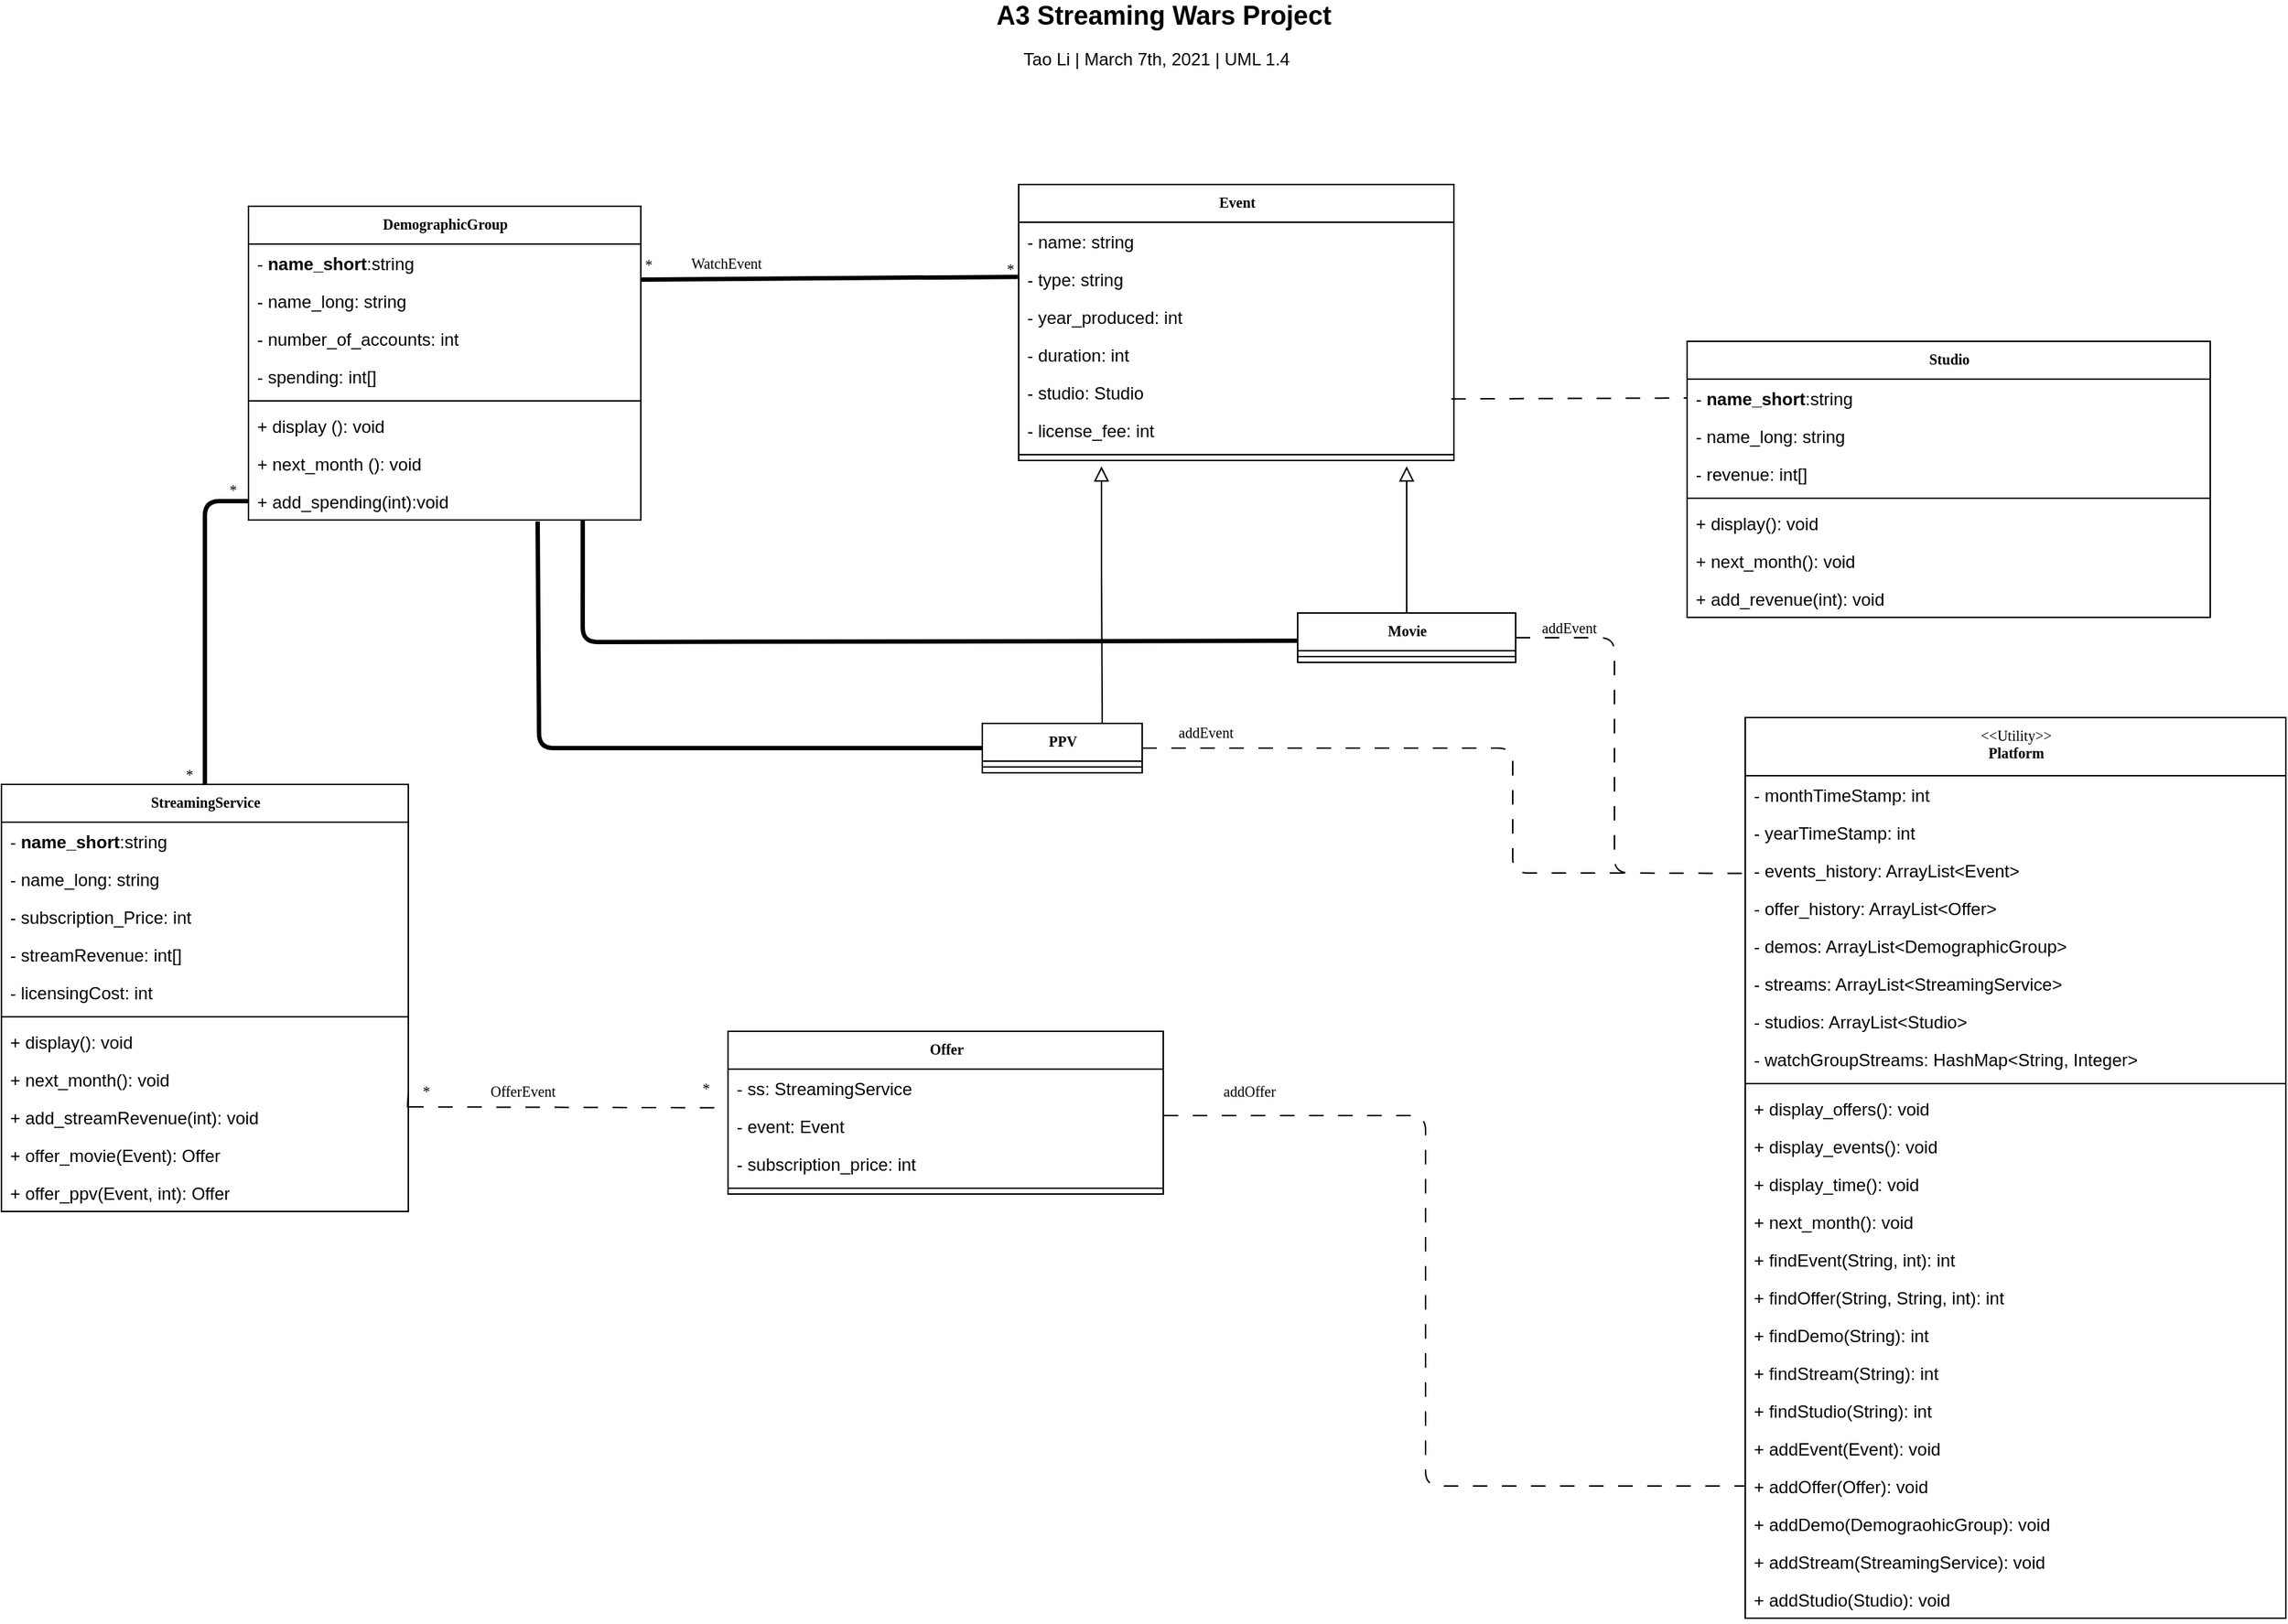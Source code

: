 <mxfile version="14.2.9" type="github">
  <diagram name="Page-1" id="c4acf3e9-155e-7222-9cf6-157b1a14988f">
    <mxGraphModel dx="2623" dy="1231" grid="1" gridSize="10" guides="1" tooltips="1" connect="1" arrows="1" fold="1" page="1" pageScale="1" pageWidth="1700" pageHeight="1200" background="#ffffff" math="0" shadow="0">
      <root>
        <mxCell id="0" />
        <mxCell id="1" parent="0" />
        <mxCell id="RB8M7852OnO0VKGK0Mt7-15" value="DemographicGroup" style="swimlane;fontStyle=1;align=center;verticalAlign=top;childLayout=stackLayout;horizontal=1;startSize=26;horizontalStack=0;resizeParent=1;resizeParentMax=0;resizeLast=0;collapsible=1;marginBottom=0;rounded=0;shadow=0;comic=0;strokeWidth=1;fillColor=none;fontFamily=Verdana;fontSize=10;html=1;" parent="1" vertex="1">
          <mxGeometry x="210" y="161" width="270" height="216" as="geometry" />
        </mxCell>
        <mxCell id="17acba5748e5396b-24" value="- &lt;b&gt;name_short&lt;/b&gt;:string" style="text;html=1;strokeColor=none;fillColor=none;align=left;verticalAlign=top;spacingLeft=4;spacingRight=4;whiteSpace=wrap;overflow=hidden;rotatable=0;points=[[0,0.5],[1,0.5]];portConstraint=eastwest;" parent="RB8M7852OnO0VKGK0Mt7-15" vertex="1">
          <mxGeometry y="26" width="270" height="26" as="geometry" />
        </mxCell>
        <mxCell id="17acba5748e5396b-21" value="- name_long: string" style="text;html=1;strokeColor=none;fillColor=none;align=left;verticalAlign=top;spacingLeft=4;spacingRight=4;whiteSpace=wrap;overflow=hidden;rotatable=0;points=[[0,0.5],[1,0.5]];portConstraint=eastwest;" parent="RB8M7852OnO0VKGK0Mt7-15" vertex="1">
          <mxGeometry y="52" width="270" height="26" as="geometry" />
        </mxCell>
        <mxCell id="RB8M7852OnO0VKGK0Mt7-4" value="- number_of_accounts: int&#xa;" style="text;strokeColor=none;fillColor=none;align=left;verticalAlign=top;spacingLeft=4;spacingRight=4;overflow=hidden;rotatable=0;points=[[0,0.5],[1,0.5]];portConstraint=eastwest;" parent="RB8M7852OnO0VKGK0Mt7-15" vertex="1">
          <mxGeometry y="78" width="270" height="26" as="geometry" />
        </mxCell>
        <mxCell id="-Z0dTK7DpaBygaaL2PsH-3" value="- spending: int[]" style="text;strokeColor=none;fillColor=none;align=left;verticalAlign=top;spacingLeft=4;spacingRight=4;overflow=hidden;rotatable=0;points=[[0,0.5],[1,0.5]];portConstraint=eastwest;" vertex="1" parent="RB8M7852OnO0VKGK0Mt7-15">
          <mxGeometry y="104" width="270" height="26" as="geometry" />
        </mxCell>
        <mxCell id="RB8M7852OnO0VKGK0Mt7-17" value="" style="line;strokeWidth=1;fillColor=none;align=left;verticalAlign=middle;spacingTop=-1;spacingLeft=3;spacingRight=3;rotatable=0;labelPosition=right;points=[];portConstraint=eastwest;" parent="RB8M7852OnO0VKGK0Mt7-15" vertex="1">
          <mxGeometry y="130" width="270" height="8" as="geometry" />
        </mxCell>
        <mxCell id="RB8M7852OnO0VKGK0Mt7-196" value="+ display (): void" style="text;strokeColor=none;fillColor=none;align=left;verticalAlign=top;spacingLeft=4;spacingRight=4;overflow=hidden;rotatable=0;points=[[0,0.5],[1,0.5]];portConstraint=eastwest;" parent="RB8M7852OnO0VKGK0Mt7-15" vertex="1">
          <mxGeometry y="138" width="270" height="26" as="geometry" />
        </mxCell>
        <mxCell id="RB8M7852OnO0VKGK0Mt7-197" value="+ next_month (): void" style="text;strokeColor=none;fillColor=none;align=left;verticalAlign=top;spacingLeft=4;spacingRight=4;overflow=hidden;rotatable=0;points=[[0,0.5],[1,0.5]];portConstraint=eastwest;" parent="RB8M7852OnO0VKGK0Mt7-15" vertex="1">
          <mxGeometry y="164" width="270" height="26" as="geometry" />
        </mxCell>
        <mxCell id="RB8M7852OnO0VKGK0Mt7-198" value="+ add_spending(int):void" style="text;strokeColor=none;fillColor=none;align=left;verticalAlign=top;spacingLeft=4;spacingRight=4;overflow=hidden;rotatable=0;points=[[0,0.5],[1,0.5]];portConstraint=eastwest;" parent="RB8M7852OnO0VKGK0Mt7-15" vertex="1">
          <mxGeometry y="190" width="270" height="26" as="geometry" />
        </mxCell>
        <mxCell id="RB8M7852OnO0VKGK0Mt7-36" value="Event" style="swimlane;fontStyle=1;align=center;verticalAlign=top;childLayout=stackLayout;horizontal=1;startSize=26;horizontalStack=0;resizeParent=1;resizeParentMax=0;resizeLast=0;collapsible=1;marginBottom=0;rounded=0;shadow=0;comic=0;strokeWidth=1;fillColor=none;fontFamily=Verdana;fontSize=10;html=1;" parent="1" vertex="1">
          <mxGeometry x="740" y="146" width="299.5" height="190" as="geometry" />
        </mxCell>
        <mxCell id="RB8M7852OnO0VKGK0Mt7-48" value="- name: string" style="text;strokeColor=none;fillColor=none;align=left;verticalAlign=top;spacingLeft=4;spacingRight=4;overflow=hidden;rotatable=0;points=[[0,0.5],[1,0.5]];portConstraint=eastwest;" parent="RB8M7852OnO0VKGK0Mt7-36" vertex="1">
          <mxGeometry y="26" width="299.5" height="26" as="geometry" />
        </mxCell>
        <mxCell id="-Z0dTK7DpaBygaaL2PsH-6" value="- type: string" style="text;strokeColor=none;fillColor=none;align=left;verticalAlign=top;spacingLeft=4;spacingRight=4;overflow=hidden;rotatable=0;points=[[0,0.5],[1,0.5]];portConstraint=eastwest;" vertex="1" parent="RB8M7852OnO0VKGK0Mt7-36">
          <mxGeometry y="52" width="299.5" height="26" as="geometry" />
        </mxCell>
        <mxCell id="-Z0dTK7DpaBygaaL2PsH-5" value="- year_produced: int" style="text;strokeColor=none;fillColor=none;align=left;verticalAlign=top;spacingLeft=4;spacingRight=4;overflow=hidden;rotatable=0;points=[[0,0.5],[1,0.5]];portConstraint=eastwest;" vertex="1" parent="RB8M7852OnO0VKGK0Mt7-36">
          <mxGeometry y="78" width="299.5" height="26" as="geometry" />
        </mxCell>
        <mxCell id="RB8M7852OnO0VKGK0Mt7-37" value="- duration: int" style="text;strokeColor=none;fillColor=none;align=left;verticalAlign=top;spacingLeft=4;spacingRight=4;overflow=hidden;rotatable=0;points=[[0,0.5],[1,0.5]];portConstraint=eastwest;" parent="RB8M7852OnO0VKGK0Mt7-36" vertex="1">
          <mxGeometry y="104" width="299.5" height="26" as="geometry" />
        </mxCell>
        <mxCell id="RB8M7852OnO0VKGK0Mt7-68" value="&lt;font face=&quot;Helvetica&quot;&gt;&lt;span style=&quot;font-size: 12px&quot;&gt;- studio: Studio&lt;/span&gt;&lt;/font&gt;" style="text;strokeColor=none;fillColor=none;align=left;verticalAlign=top;spacingLeft=4;spacingRight=4;overflow=hidden;rotatable=0;points=[[0,0.5],[1,0.5]];portConstraint=eastwest;rounded=0;shadow=0;comic=0;startSize=28;fontFamily=Verdana;fontSize=10;html=1;" parent="RB8M7852OnO0VKGK0Mt7-36" vertex="1">
          <mxGeometry y="130" width="299.5" height="26" as="geometry" />
        </mxCell>
        <mxCell id="RB8M7852OnO0VKGK0Mt7-108" value="- license_fee: int" style="text;strokeColor=none;fillColor=none;align=left;verticalAlign=top;spacingLeft=4;spacingRight=4;overflow=hidden;rotatable=0;points=[[0,0.5],[1,0.5]];portConstraint=eastwest;" parent="RB8M7852OnO0VKGK0Mt7-36" vertex="1">
          <mxGeometry y="156" width="299.5" height="26" as="geometry" />
        </mxCell>
        <mxCell id="RB8M7852OnO0VKGK0Mt7-38" value="" style="line;strokeWidth=1;fillColor=none;align=left;verticalAlign=middle;spacingTop=-1;spacingLeft=3;spacingRight=3;rotatable=0;labelPosition=right;points=[];portConstraint=eastwest;" parent="RB8M7852OnO0VKGK0Mt7-36" vertex="1">
          <mxGeometry y="182" width="299.5" height="8" as="geometry" />
        </mxCell>
        <mxCell id="RB8M7852OnO0VKGK0Mt7-44" value="PPV" style="swimlane;fontStyle=1;align=center;verticalAlign=top;childLayout=stackLayout;horizontal=1;startSize=26;horizontalStack=0;resizeParent=1;resizeParentMax=0;resizeLast=0;collapsible=1;marginBottom=0;rounded=0;shadow=0;comic=0;strokeWidth=1;fillColor=none;fontFamily=Verdana;fontSize=10;html=1;" parent="1" vertex="1">
          <mxGeometry x="715" y="517" width="110" height="34" as="geometry" />
        </mxCell>
        <mxCell id="RB8M7852OnO0VKGK0Mt7-46" value="" style="line;strokeWidth=1;fillColor=none;align=left;verticalAlign=middle;spacingTop=-1;spacingLeft=3;spacingRight=3;rotatable=0;labelPosition=right;points=[];portConstraint=eastwest;" parent="RB8M7852OnO0VKGK0Mt7-44" vertex="1">
          <mxGeometry y="26" width="110" height="8" as="geometry" />
        </mxCell>
        <mxCell id="RB8M7852OnO0VKGK0Mt7-62" value="&lt;span style=&quot;font-weight: normal&quot;&gt;&amp;lt;&amp;lt;Utility&amp;gt;&amp;gt;&lt;/span&gt;&lt;br&gt;Platform" style="swimlane;fontStyle=1;align=center;verticalAlign=top;childLayout=stackLayout;horizontal=1;startSize=40;horizontalStack=0;resizeParent=1;resizeParentMax=0;resizeLast=0;collapsible=1;marginBottom=0;rounded=0;shadow=0;comic=0;strokeWidth=1;fillColor=none;fontFamily=Verdana;fontSize=10;html=1;" parent="1" vertex="1">
          <mxGeometry x="1240" y="513" width="372" height="620" as="geometry" />
        </mxCell>
        <mxCell id="RB8M7852OnO0VKGK0Mt7-172" value="- monthTimeStamp: int" style="text;strokeColor=none;fillColor=none;align=left;verticalAlign=top;spacingLeft=4;spacingRight=4;overflow=hidden;rotatable=0;points=[[0,0.5],[1,0.5]];portConstraint=eastwest;rotation=0;" parent="RB8M7852OnO0VKGK0Mt7-62" vertex="1">
          <mxGeometry y="40" width="372" height="26" as="geometry" />
        </mxCell>
        <mxCell id="-Z0dTK7DpaBygaaL2PsH-9" value="- yearTimeStamp: int" style="text;strokeColor=none;fillColor=none;align=left;verticalAlign=top;spacingLeft=4;spacingRight=4;overflow=hidden;rotatable=0;points=[[0,0.5],[1,0.5]];portConstraint=eastwest;rotation=0;" vertex="1" parent="RB8M7852OnO0VKGK0Mt7-62">
          <mxGeometry y="66" width="372" height="26" as="geometry" />
        </mxCell>
        <mxCell id="RB8M7852OnO0VKGK0Mt7-65" value="- events_history: ArrayList&lt;Event&gt;" style="text;strokeColor=none;fillColor=none;align=left;verticalAlign=top;spacingLeft=4;spacingRight=4;overflow=hidden;rotatable=0;points=[[0,0.5],[1,0.5]];portConstraint=eastwest;" parent="RB8M7852OnO0VKGK0Mt7-62" vertex="1">
          <mxGeometry y="92" width="372" height="26" as="geometry" />
        </mxCell>
        <mxCell id="-Z0dTK7DpaBygaaL2PsH-10" value="- offer_history: ArrayList&lt;Offer&gt;" style="text;strokeColor=none;fillColor=none;align=left;verticalAlign=top;spacingLeft=4;spacingRight=4;overflow=hidden;rotatable=0;points=[[0,0.5],[1,0.5]];portConstraint=eastwest;rotation=0;" vertex="1" parent="RB8M7852OnO0VKGK0Mt7-62">
          <mxGeometry y="118" width="372" height="26" as="geometry" />
        </mxCell>
        <mxCell id="-Z0dTK7DpaBygaaL2PsH-11" value="- demos: ArrayList&lt;DemographicGroup&gt;" style="text;strokeColor=none;fillColor=none;align=left;verticalAlign=top;spacingLeft=4;spacingRight=4;overflow=hidden;rotatable=0;points=[[0,0.5],[1,0.5]];portConstraint=eastwest;rotation=0;" vertex="1" parent="RB8M7852OnO0VKGK0Mt7-62">
          <mxGeometry y="144" width="372" height="26" as="geometry" />
        </mxCell>
        <mxCell id="-Z0dTK7DpaBygaaL2PsH-25" value="- streams: ArrayList&lt;StreamingService&gt;" style="text;strokeColor=none;fillColor=none;align=left;verticalAlign=top;spacingLeft=4;spacingRight=4;overflow=hidden;rotatable=0;points=[[0,0.5],[1,0.5]];portConstraint=eastwest;rotation=0;" vertex="1" parent="RB8M7852OnO0VKGK0Mt7-62">
          <mxGeometry y="170" width="372" height="26" as="geometry" />
        </mxCell>
        <mxCell id="-Z0dTK7DpaBygaaL2PsH-26" value="- studios: ArrayList&lt;Studio&gt;" style="text;strokeColor=none;fillColor=none;align=left;verticalAlign=top;spacingLeft=4;spacingRight=4;overflow=hidden;rotatable=0;points=[[0,0.5],[1,0.5]];portConstraint=eastwest;rotation=0;" vertex="1" parent="RB8M7852OnO0VKGK0Mt7-62">
          <mxGeometry y="196" width="372" height="26" as="geometry" />
        </mxCell>
        <mxCell id="-Z0dTK7DpaBygaaL2PsH-12" value="- watchGroupStreams: HashMap&lt;String, Integer&gt;" style="text;strokeColor=none;fillColor=none;align=left;verticalAlign=top;spacingLeft=4;spacingRight=4;overflow=hidden;rotatable=0;points=[[0,0.5],[1,0.5]];portConstraint=eastwest;rotation=0;" vertex="1" parent="RB8M7852OnO0VKGK0Mt7-62">
          <mxGeometry y="222" width="372" height="26" as="geometry" />
        </mxCell>
        <mxCell id="RB8M7852OnO0VKGK0Mt7-64" value="" style="line;strokeWidth=1;fillColor=none;align=left;verticalAlign=middle;spacingTop=-1;spacingLeft=3;spacingRight=3;rotatable=0;labelPosition=right;points=[];portConstraint=eastwest;" parent="RB8M7852OnO0VKGK0Mt7-62" vertex="1">
          <mxGeometry y="248" width="372" height="8" as="geometry" />
        </mxCell>
        <mxCell id="-Z0dTK7DpaBygaaL2PsH-28" value="+ display_offers(): void" style="text;strokeColor=none;fillColor=none;align=left;verticalAlign=top;spacingLeft=4;spacingRight=4;overflow=hidden;rotatable=0;points=[[0,0.5],[1,0.5]];portConstraint=eastwest;" vertex="1" parent="RB8M7852OnO0VKGK0Mt7-62">
          <mxGeometry y="256" width="372" height="26" as="geometry" />
        </mxCell>
        <mxCell id="-Z0dTK7DpaBygaaL2PsH-29" value="+ display_events(): void" style="text;strokeColor=none;fillColor=none;align=left;verticalAlign=top;spacingLeft=4;spacingRight=4;overflow=hidden;rotatable=0;points=[[0,0.5],[1,0.5]];portConstraint=eastwest;" vertex="1" parent="RB8M7852OnO0VKGK0Mt7-62">
          <mxGeometry y="282" width="372" height="26" as="geometry" />
        </mxCell>
        <mxCell id="-Z0dTK7DpaBygaaL2PsH-30" value="+ display_time(): void" style="text;strokeColor=none;fillColor=none;align=left;verticalAlign=top;spacingLeft=4;spacingRight=4;overflow=hidden;rotatable=0;points=[[0,0.5],[1,0.5]];portConstraint=eastwest;" vertex="1" parent="RB8M7852OnO0VKGK0Mt7-62">
          <mxGeometry y="308" width="372" height="26" as="geometry" />
        </mxCell>
        <mxCell id="-Z0dTK7DpaBygaaL2PsH-31" value="+ next_month(): void" style="text;strokeColor=none;fillColor=none;align=left;verticalAlign=top;spacingLeft=4;spacingRight=4;overflow=hidden;rotatable=0;points=[[0,0.5],[1,0.5]];portConstraint=eastwest;" vertex="1" parent="RB8M7852OnO0VKGK0Mt7-62">
          <mxGeometry y="334" width="372" height="26" as="geometry" />
        </mxCell>
        <mxCell id="RB8M7852OnO0VKGK0Mt7-178" value="+ findEvent(String, int): int" style="text;strokeColor=none;fillColor=none;align=left;verticalAlign=top;spacingLeft=4;spacingRight=4;overflow=hidden;rotatable=0;points=[[0,0.5],[1,0.5]];portConstraint=eastwest;" parent="RB8M7852OnO0VKGK0Mt7-62" vertex="1">
          <mxGeometry y="360" width="372" height="26" as="geometry" />
        </mxCell>
        <mxCell id="RB8M7852OnO0VKGK0Mt7-177" value="+ findOffer(String, String, int): int" style="text;strokeColor=none;fillColor=none;align=left;verticalAlign=top;spacingLeft=4;spacingRight=4;overflow=hidden;rotatable=0;points=[[0,0.5],[1,0.5]];portConstraint=eastwest;" parent="RB8M7852OnO0VKGK0Mt7-62" vertex="1">
          <mxGeometry y="386" width="372" height="26" as="geometry" />
        </mxCell>
        <mxCell id="RB8M7852OnO0VKGK0Mt7-180" value="+ findDemo(String): int" style="text;strokeColor=none;fillColor=none;align=left;verticalAlign=top;spacingLeft=4;spacingRight=4;overflow=hidden;rotatable=0;points=[[0,0.5],[1,0.5]];portConstraint=eastwest;" parent="RB8M7852OnO0VKGK0Mt7-62" vertex="1">
          <mxGeometry y="412" width="372" height="26" as="geometry" />
        </mxCell>
        <mxCell id="RB8M7852OnO0VKGK0Mt7-179" value="+ findStream(String): int" style="text;strokeColor=none;fillColor=none;align=left;verticalAlign=top;spacingLeft=4;spacingRight=4;overflow=hidden;rotatable=0;points=[[0,0.5],[1,0.5]];portConstraint=eastwest;" parent="RB8M7852OnO0VKGK0Mt7-62" vertex="1">
          <mxGeometry y="438" width="372" height="26" as="geometry" />
        </mxCell>
        <mxCell id="-Z0dTK7DpaBygaaL2PsH-59" value="+ findStudio(String): int" style="text;strokeColor=none;fillColor=none;align=left;verticalAlign=top;spacingLeft=4;spacingRight=4;overflow=hidden;rotatable=0;points=[[0,0.5],[1,0.5]];portConstraint=eastwest;" vertex="1" parent="RB8M7852OnO0VKGK0Mt7-62">
          <mxGeometry y="464" width="372" height="26" as="geometry" />
        </mxCell>
        <mxCell id="-Z0dTK7DpaBygaaL2PsH-32" value="+ addEvent(Event): void" style="text;strokeColor=none;fillColor=none;align=left;verticalAlign=top;spacingLeft=4;spacingRight=4;overflow=hidden;rotatable=0;points=[[0,0.5],[1,0.5]];portConstraint=eastwest;" vertex="1" parent="RB8M7852OnO0VKGK0Mt7-62">
          <mxGeometry y="490" width="372" height="26" as="geometry" />
        </mxCell>
        <mxCell id="-Z0dTK7DpaBygaaL2PsH-33" value="+ addOffer(Offer): void" style="text;strokeColor=none;fillColor=none;align=left;verticalAlign=top;spacingLeft=4;spacingRight=4;overflow=hidden;rotatable=0;points=[[0,0.5],[1,0.5]];portConstraint=eastwest;" vertex="1" parent="RB8M7852OnO0VKGK0Mt7-62">
          <mxGeometry y="516" width="372" height="26" as="geometry" />
        </mxCell>
        <mxCell id="-Z0dTK7DpaBygaaL2PsH-34" value="+ addDemo(DemograohicGroup): void" style="text;strokeColor=none;fillColor=none;align=left;verticalAlign=top;spacingLeft=4;spacingRight=4;overflow=hidden;rotatable=0;points=[[0,0.5],[1,0.5]];portConstraint=eastwest;" vertex="1" parent="RB8M7852OnO0VKGK0Mt7-62">
          <mxGeometry y="542" width="372" height="26" as="geometry" />
        </mxCell>
        <mxCell id="-Z0dTK7DpaBygaaL2PsH-35" value="+ addStream(StreamingService): void" style="text;strokeColor=none;fillColor=none;align=left;verticalAlign=top;spacingLeft=4;spacingRight=4;overflow=hidden;rotatable=0;points=[[0,0.5],[1,0.5]];portConstraint=eastwest;" vertex="1" parent="RB8M7852OnO0VKGK0Mt7-62">
          <mxGeometry y="568" width="372" height="26" as="geometry" />
        </mxCell>
        <mxCell id="-Z0dTK7DpaBygaaL2PsH-27" value="+ addStudio(Studio): void" style="text;strokeColor=none;fillColor=none;align=left;verticalAlign=top;spacingLeft=4;spacingRight=4;overflow=hidden;rotatable=0;points=[[0,0.5],[1,0.5]];portConstraint=eastwest;" vertex="1" parent="RB8M7852OnO0VKGK0Mt7-62">
          <mxGeometry y="594" width="372" height="26" as="geometry" />
        </mxCell>
        <mxCell id="RB8M7852OnO0VKGK0Mt7-72" value="" style="endArrow=block;html=1;rounded=0;align=center;verticalAlign=bottom;endFill=0;labelBackgroundColor=none;endSize=8;fontFamily=Verdana;fontSize=10;exitX=0.5;exitY=0;exitDx=0;exitDy=0;" parent="1" source="RB8M7852OnO0VKGK0Mt7-40" edge="1">
          <mxGeometry relative="1" as="geometry">
            <mxPoint x="460" y="611" as="sourcePoint" />
            <mxPoint x="1007" y="340" as="targetPoint" />
            <Array as="points" />
          </mxGeometry>
        </mxCell>
        <mxCell id="RB8M7852OnO0VKGK0Mt7-73" value="" style="resizable=0;html=1;align=center;verticalAlign=top;labelBackgroundColor=none;" parent="RB8M7852OnO0VKGK0Mt7-72" connectable="0" vertex="1">
          <mxGeometry relative="1" as="geometry" />
        </mxCell>
        <mxCell id="RB8M7852OnO0VKGK0Mt7-74" value="" style="endArrow=block;html=1;rounded=0;align=center;verticalAlign=bottom;endFill=0;labelBackgroundColor=none;endSize=8;fontFamily=Verdana;fontSize=10;exitX=0.75;exitY=0;exitDx=0;exitDy=0;" parent="1" source="RB8M7852OnO0VKGK0Mt7-44" edge="1">
          <mxGeometry relative="1" as="geometry">
            <mxPoint x="260" y="681" as="sourcePoint" />
            <mxPoint x="797" y="340" as="targetPoint" />
            <Array as="points">
              <mxPoint x="797" y="411" />
            </Array>
          </mxGeometry>
        </mxCell>
        <mxCell id="RB8M7852OnO0VKGK0Mt7-75" value="" style="resizable=0;html=1;align=center;verticalAlign=top;labelBackgroundColor=none;" parent="RB8M7852OnO0VKGK0Mt7-74" connectable="0" vertex="1">
          <mxGeometry relative="1" as="geometry" />
        </mxCell>
        <mxCell id="RB8M7852OnO0VKGK0Mt7-78" value="StreamingService" style="swimlane;fontStyle=1;align=center;verticalAlign=top;childLayout=stackLayout;horizontal=1;startSize=26;horizontalStack=0;resizeParent=1;resizeParentMax=0;resizeLast=0;collapsible=1;marginBottom=0;rounded=0;shadow=0;comic=0;strokeWidth=1;fillColor=none;fontFamily=Verdana;fontSize=10;html=1;" parent="1" vertex="1">
          <mxGeometry x="40" y="559" width="280" height="294" as="geometry" />
        </mxCell>
        <mxCell id="RB8M7852OnO0VKGK0Mt7-84" value="- &lt;b&gt;name_short&lt;/b&gt;:string" style="text;html=1;strokeColor=none;fillColor=none;align=left;verticalAlign=top;spacingLeft=4;spacingRight=4;whiteSpace=wrap;overflow=hidden;rotatable=0;points=[[0,0.5],[1,0.5]];portConstraint=eastwest;" parent="RB8M7852OnO0VKGK0Mt7-78" vertex="1">
          <mxGeometry y="26" width="280" height="26" as="geometry" />
        </mxCell>
        <mxCell id="RB8M7852OnO0VKGK0Mt7-80" value="- name_long: string" style="text;strokeColor=none;fillColor=none;align=left;verticalAlign=top;spacingLeft=4;spacingRight=4;overflow=hidden;rotatable=0;points=[[0,0.5],[1,0.5]];portConstraint=eastwest;" parent="RB8M7852OnO0VKGK0Mt7-78" vertex="1">
          <mxGeometry y="52" width="280" height="26" as="geometry" />
        </mxCell>
        <mxCell id="RB8M7852OnO0VKGK0Mt7-87" value="&lt;font style=&quot;font-size: 12px&quot; face=&quot;Helvetica&quot;&gt;- subscription_Price: int&lt;br&gt;&lt;br&gt;&lt;/font&gt;" style="text;strokeColor=none;fillColor=none;align=left;verticalAlign=top;spacingLeft=4;spacingRight=4;overflow=hidden;rotatable=0;points=[[0,0.5],[1,0.5]];portConstraint=eastwest;rounded=0;shadow=0;comic=0;startSize=28;fontFamily=Verdana;fontSize=10;html=1;" parent="RB8M7852OnO0VKGK0Mt7-78" vertex="1">
          <mxGeometry y="78" width="280" height="26" as="geometry" />
        </mxCell>
        <mxCell id="RB8M7852OnO0VKGK0Mt7-90" value="&lt;font style=&quot;font-size: 12px&quot; face=&quot;Helvetica&quot;&gt;- streamRevenue: int[]&lt;br&gt;&lt;/font&gt;" style="text;strokeColor=none;fillColor=none;align=left;verticalAlign=top;spacingLeft=4;spacingRight=4;overflow=hidden;rotatable=0;points=[[0,0.5],[1,0.5]];portConstraint=eastwest;rounded=0;shadow=0;comic=0;startSize=28;fontFamily=Verdana;fontSize=10;html=1;" parent="RB8M7852OnO0VKGK0Mt7-78" vertex="1">
          <mxGeometry y="104" width="280" height="26" as="geometry" />
        </mxCell>
        <mxCell id="RB8M7852OnO0VKGK0Mt7-81" value="&lt;font style=&quot;font-size: 12px&quot; face=&quot;Helvetica&quot;&gt;- licensingCost: int&lt;br&gt;&lt;br&gt;&lt;/font&gt;" style="text;strokeColor=none;fillColor=none;align=left;verticalAlign=top;spacingLeft=4;spacingRight=4;overflow=hidden;rotatable=0;points=[[0,0.5],[1,0.5]];portConstraint=eastwest;rounded=0;shadow=0;comic=0;startSize=28;fontFamily=Verdana;fontSize=10;html=1;" parent="RB8M7852OnO0VKGK0Mt7-78" vertex="1">
          <mxGeometry y="130" width="280" height="26" as="geometry" />
        </mxCell>
        <mxCell id="RB8M7852OnO0VKGK0Mt7-82" value="" style="line;strokeWidth=1;fillColor=none;align=left;verticalAlign=middle;spacingTop=-1;spacingLeft=3;spacingRight=3;rotatable=0;labelPosition=right;points=[];portConstraint=eastwest;" parent="RB8M7852OnO0VKGK0Mt7-78" vertex="1">
          <mxGeometry y="156" width="280" height="8" as="geometry" />
        </mxCell>
        <mxCell id="VTc43u0lsEVK36tplCj_-8" value="+ display(): void" style="text;strokeColor=none;fillColor=none;align=left;verticalAlign=top;spacingLeft=4;spacingRight=4;overflow=hidden;rotatable=0;points=[[0,0.5],[1,0.5]];portConstraint=eastwest;" parent="RB8M7852OnO0VKGK0Mt7-78" vertex="1">
          <mxGeometry y="164" width="280" height="26" as="geometry" />
        </mxCell>
        <mxCell id="RB8M7852OnO0VKGK0Mt7-91" value="+ next_month(): void" style="text;strokeColor=none;fillColor=none;align=left;verticalAlign=top;spacingLeft=4;spacingRight=4;overflow=hidden;rotatable=0;points=[[0,0.5],[1,0.5]];portConstraint=eastwest;" parent="RB8M7852OnO0VKGK0Mt7-78" vertex="1">
          <mxGeometry y="190" width="280" height="26" as="geometry" />
        </mxCell>
        <mxCell id="RB8M7852OnO0VKGK0Mt7-92" value="+ add_streamRevenue(int): void" style="text;strokeColor=none;fillColor=none;align=left;verticalAlign=top;spacingLeft=4;spacingRight=4;overflow=hidden;rotatable=0;points=[[0,0.5],[1,0.5]];portConstraint=eastwest;" parent="RB8M7852OnO0VKGK0Mt7-78" vertex="1">
          <mxGeometry y="216" width="280" height="26" as="geometry" />
        </mxCell>
        <mxCell id="RB8M7852OnO0VKGK0Mt7-85" value="+ offer_movie(Event): Offer" style="text;strokeColor=none;fillColor=none;align=left;verticalAlign=top;spacingLeft=4;spacingRight=4;overflow=hidden;rotatable=0;points=[[0,0.5],[1,0.5]];portConstraint=eastwest;" parent="RB8M7852OnO0VKGK0Mt7-78" vertex="1">
          <mxGeometry y="242" width="280" height="26" as="geometry" />
        </mxCell>
        <mxCell id="-Z0dTK7DpaBygaaL2PsH-8" value="+ offer_ppv(Event, int): Offer" style="text;strokeColor=none;fillColor=none;align=left;verticalAlign=top;spacingLeft=4;spacingRight=4;overflow=hidden;rotatable=0;points=[[0,0.5],[1,0.5]];portConstraint=eastwest;" vertex="1" parent="RB8M7852OnO0VKGK0Mt7-78">
          <mxGeometry y="268" width="280" height="26" as="geometry" />
        </mxCell>
        <mxCell id="RB8M7852OnO0VKGK0Mt7-93" value="Studio" style="swimlane;fontStyle=1;align=center;verticalAlign=top;childLayout=stackLayout;horizontal=1;startSize=26;horizontalStack=0;resizeParent=1;resizeParentMax=0;resizeLast=0;collapsible=1;marginBottom=0;rounded=0;shadow=0;comic=0;strokeWidth=1;fillColor=none;fontFamily=Verdana;fontSize=10;html=1;" parent="1" vertex="1">
          <mxGeometry x="1200" y="254" width="360" height="190" as="geometry" />
        </mxCell>
        <mxCell id="RB8M7852OnO0VKGK0Mt7-94" value="- &lt;b&gt;name_short&lt;/b&gt;:string" style="text;html=1;strokeColor=none;fillColor=none;align=left;verticalAlign=top;spacingLeft=4;spacingRight=4;whiteSpace=wrap;overflow=hidden;rotatable=0;points=[[0,0.5],[1,0.5]];portConstraint=eastwest;" parent="RB8M7852OnO0VKGK0Mt7-93" vertex="1">
          <mxGeometry y="26" width="360" height="26" as="geometry" />
        </mxCell>
        <mxCell id="RB8M7852OnO0VKGK0Mt7-95" value="- name_long: string" style="text;strokeColor=none;fillColor=none;align=left;verticalAlign=top;spacingLeft=4;spacingRight=4;overflow=hidden;rotatable=0;points=[[0,0.5],[1,0.5]];portConstraint=eastwest;" parent="RB8M7852OnO0VKGK0Mt7-93" vertex="1">
          <mxGeometry y="52" width="360" height="26" as="geometry" />
        </mxCell>
        <mxCell id="RB8M7852OnO0VKGK0Mt7-98" value="&lt;font style=&quot;font-size: 12px&quot; face=&quot;Helvetica&quot;&gt;- revenue: int[]&lt;br&gt;&lt;/font&gt;" style="text;strokeColor=none;fillColor=none;align=left;verticalAlign=top;spacingLeft=4;spacingRight=4;overflow=hidden;rotatable=0;points=[[0,0.5],[1,0.5]];portConstraint=eastwest;rounded=0;shadow=0;comic=0;startSize=28;fontFamily=Verdana;fontSize=10;html=1;" parent="RB8M7852OnO0VKGK0Mt7-93" vertex="1">
          <mxGeometry y="78" width="360" height="26" as="geometry" />
        </mxCell>
        <mxCell id="RB8M7852OnO0VKGK0Mt7-100" value="" style="line;strokeWidth=1;fillColor=none;align=left;verticalAlign=middle;spacingTop=-1;spacingLeft=3;spacingRight=3;rotatable=0;labelPosition=right;points=[];portConstraint=eastwest;" parent="RB8M7852OnO0VKGK0Mt7-93" vertex="1">
          <mxGeometry y="104" width="360" height="8" as="geometry" />
        </mxCell>
        <mxCell id="RB8M7852OnO0VKGK0Mt7-109" value="+ display(): void" style="text;strokeColor=none;fillColor=none;align=left;verticalAlign=top;spacingLeft=4;spacingRight=4;overflow=hidden;rotatable=0;points=[[0,0.5],[1,0.5]];portConstraint=eastwest;" parent="RB8M7852OnO0VKGK0Mt7-93" vertex="1">
          <mxGeometry y="112" width="360" height="26" as="geometry" />
        </mxCell>
        <mxCell id="RB8M7852OnO0VKGK0Mt7-101" value="+ next_month(): void" style="text;strokeColor=none;fillColor=none;align=left;verticalAlign=top;spacingLeft=4;spacingRight=4;overflow=hidden;rotatable=0;points=[[0,0.5],[1,0.5]];portConstraint=eastwest;" parent="RB8M7852OnO0VKGK0Mt7-93" vertex="1">
          <mxGeometry y="138" width="360" height="26" as="geometry" />
        </mxCell>
        <mxCell id="-Z0dTK7DpaBygaaL2PsH-88" value="+ add_revenue(int): void" style="text;strokeColor=none;fillColor=none;align=left;verticalAlign=top;spacingLeft=4;spacingRight=4;overflow=hidden;rotatable=0;points=[[0,0.5],[1,0.5]];portConstraint=eastwest;" vertex="1" parent="RB8M7852OnO0VKGK0Mt7-93">
          <mxGeometry y="164" width="360" height="26" as="geometry" />
        </mxCell>
        <mxCell id="RB8M7852OnO0VKGK0Mt7-123" value="" style="group" parent="1" vertex="1" connectable="0">
          <mxGeometry x="455" y="191" width="145" height="22" as="geometry" />
        </mxCell>
        <mxCell id="RB8M7852OnO0VKGK0Mt7-117" value="" style="group" parent="RB8M7852OnO0VKGK0Mt7-123" vertex="1" connectable="0">
          <mxGeometry width="105.811" height="22" as="geometry" />
        </mxCell>
        <mxCell id="RB8M7852OnO0VKGK0Mt7-118" value="" style="group" parent="RB8M7852OnO0VKGK0Mt7-117" vertex="1" connectable="0">
          <mxGeometry width="105.811" height="22" as="geometry" />
        </mxCell>
        <mxCell id="RB8M7852OnO0VKGK0Mt7-116" value="WatchEvent" style="text;html=1;strokeColor=none;fillColor=none;align=center;verticalAlign=middle;whiteSpace=wrap;rounded=0;shadow=0;comic=0;startSize=28;fontFamily=Verdana;fontSize=10;" parent="RB8M7852OnO0VKGK0Mt7-118" vertex="1">
          <mxGeometry x="64.995" y="-1" width="38.477" height="20" as="geometry" />
        </mxCell>
        <mxCell id="RB8M7852OnO0VKGK0Mt7-119" value="*" style="text;html=1;strokeColor=none;fillColor=none;align=center;verticalAlign=middle;whiteSpace=wrap;rounded=0;shadow=0;comic=0;startSize=28;fontFamily=Verdana;fontSize=10;" parent="RB8M7852OnO0VKGK0Mt7-118" vertex="1">
          <mxGeometry x="18" width="25" height="20" as="geometry" />
        </mxCell>
        <mxCell id="RB8M7852OnO0VKGK0Mt7-122" value="*" style="text;html=1;strokeColor=none;fillColor=none;align=center;verticalAlign=middle;whiteSpace=wrap;rounded=0;shadow=0;comic=0;startSize=28;fontFamily=Verdana;fontSize=10;" parent="RB8M7852OnO0VKGK0Mt7-123" vertex="1">
          <mxGeometry x="272" y="3" width="15" height="20" as="geometry" />
        </mxCell>
        <mxCell id="RB8M7852OnO0VKGK0Mt7-113" value="" style="endArrow=none;startArrow=none;endFill=0;startFill=0;endSize=8;html=1;verticalAlign=bottom;labelBackgroundColor=none;strokeWidth=3;fontFamily=Verdana;fontSize=10;exitX=0.998;exitY=-0.06;exitDx=0;exitDy=0;exitPerimeter=0;entryX=0.827;entryY=0.78;entryDx=0;entryDy=0;entryPerimeter=0;" parent="1" source="17acba5748e5396b-21" target="RB8M7852OnO0VKGK0Mt7-122" edge="1">
          <mxGeometry width="160" relative="1" as="geometry">
            <mxPoint x="485" y="211" as="sourcePoint" />
            <mxPoint x="600" y="211" as="targetPoint" />
          </mxGeometry>
        </mxCell>
        <mxCell id="RB8M7852OnO0VKGK0Mt7-142" value="" style="endArrow=none;startArrow=none;endFill=0;startFill=0;endSize=8;html=1;verticalAlign=bottom;labelBackgroundColor=none;strokeWidth=3;fontFamily=Verdana;fontSize=10;exitX=0;exitY=0.5;exitDx=0;exitDy=0;entryX=0.5;entryY=0;entryDx=0;entryDy=0;" parent="1" target="RB8M7852OnO0VKGK0Mt7-78" edge="1">
          <mxGeometry width="160" relative="1" as="geometry">
            <mxPoint x="210" y="364" as="sourcePoint" />
            <mxPoint x="320" y="461" as="targetPoint" />
            <Array as="points">
              <mxPoint x="180" y="364" />
            </Array>
          </mxGeometry>
        </mxCell>
        <mxCell id="RB8M7852OnO0VKGK0Mt7-145" value="*" style="text;html=1;strokeColor=none;fillColor=none;align=center;verticalAlign=middle;whiteSpace=wrap;rounded=0;shadow=0;comic=0;startSize=28;fontFamily=Verdana;fontSize=10;" parent="1" vertex="1">
          <mxGeometry x="187" y="346" width="25" height="20" as="geometry" />
        </mxCell>
        <mxCell id="RB8M7852OnO0VKGK0Mt7-147" value="*" style="text;html=1;strokeColor=none;fillColor=none;align=center;verticalAlign=middle;whiteSpace=wrap;rounded=0;shadow=0;comic=0;startSize=28;fontFamily=Verdana;fontSize=10;" parent="1" vertex="1">
          <mxGeometry x="157" y="542" width="25" height="20" as="geometry" />
        </mxCell>
        <mxCell id="RB8M7852OnO0VKGK0Mt7-40" value="Movie" style="swimlane;fontStyle=1;align=center;verticalAlign=top;childLayout=stackLayout;horizontal=1;startSize=26;horizontalStack=0;resizeParent=1;resizeParentMax=0;resizeLast=0;collapsible=1;marginBottom=0;rounded=0;shadow=0;comic=0;strokeWidth=1;fillColor=none;fontFamily=Verdana;fontSize=10;html=1;" parent="1" vertex="1">
          <mxGeometry x="932" y="441" width="150" height="34" as="geometry" />
        </mxCell>
        <mxCell id="RB8M7852OnO0VKGK0Mt7-42" value="" style="line;strokeWidth=1;fillColor=none;align=left;verticalAlign=middle;spacingTop=-1;spacingLeft=3;spacingRight=3;rotatable=0;labelPosition=right;points=[];portConstraint=eastwest;" parent="RB8M7852OnO0VKGK0Mt7-40" vertex="1">
          <mxGeometry y="26" width="150" height="8" as="geometry" />
        </mxCell>
        <mxCell id="RB8M7852OnO0VKGK0Mt7-187" value="" style="endArrow=none;startArrow=none;endFill=0;startFill=0;endSize=8;html=1;verticalAlign=bottom;labelBackgroundColor=none;strokeWidth=3;fontFamily=Verdana;fontSize=10;entryX=0;entryY=0.5;entryDx=0;entryDy=0;exitX=0.737;exitY=1.038;exitDx=0;exitDy=0;exitPerimeter=0;" parent="1" source="RB8M7852OnO0VKGK0Mt7-198" target="RB8M7852OnO0VKGK0Mt7-44" edge="1">
          <mxGeometry width="160" relative="1" as="geometry">
            <mxPoint x="410" y="371" as="sourcePoint" />
            <mxPoint x="618" y="531" as="targetPoint" />
            <Array as="points">
              <mxPoint x="410" y="534" />
            </Array>
          </mxGeometry>
        </mxCell>
        <mxCell id="RB8M7852OnO0VKGK0Mt7-188" value="" style="endArrow=none;startArrow=none;endFill=0;startFill=0;endSize=8;html=1;verticalAlign=bottom;labelBackgroundColor=none;strokeWidth=3;fontFamily=Verdana;fontSize=10;exitX=0.852;exitY=1;exitDx=0;exitDy=0;exitPerimeter=0;" parent="1" source="RB8M7852OnO0VKGK0Mt7-198" edge="1">
          <mxGeometry width="160" relative="1" as="geometry">
            <mxPoint x="440" y="371" as="sourcePoint" />
            <mxPoint x="932" y="460.132" as="targetPoint" />
            <Array as="points">
              <mxPoint x="440" y="461" />
            </Array>
          </mxGeometry>
        </mxCell>
        <mxCell id="RB8M7852OnO0VKGK0Mt7-190" value="" style="endArrow=none;startArrow=none;endFill=0;startFill=0;endSize=8;html=1;verticalAlign=bottom;dashed=1;labelBackgroundColor=none;dashPattern=10 10;fontFamily=Verdana;fontSize=10;exitX=1;exitY=0.5;exitDx=0;exitDy=0;entryX=-0.002;entryY=0.587;entryDx=0;entryDy=0;entryPerimeter=0;" parent="1" target="RB8M7852OnO0VKGK0Mt7-65" edge="1" source="RB8M7852OnO0VKGK0Mt7-40">
          <mxGeometry width="160" relative="1" as="geometry">
            <mxPoint x="860" y="461" as="sourcePoint" />
            <mxPoint x="1230" y="630" as="targetPoint" />
            <Array as="points">
              <mxPoint x="1150" y="458" />
              <mxPoint x="1150" y="620" />
            </Array>
          </mxGeometry>
        </mxCell>
        <mxCell id="RB8M7852OnO0VKGK0Mt7-193" value="" style="endArrow=none;startArrow=none;endFill=0;startFill=0;endSize=8;html=1;verticalAlign=bottom;dashed=1;labelBackgroundColor=none;dashPattern=10 10;fontFamily=Verdana;fontSize=10;exitX=1;exitY=0.5;exitDx=0;exitDy=0;" parent="1" edge="1" source="RB8M7852OnO0VKGK0Mt7-44">
          <mxGeometry width="160" relative="1" as="geometry">
            <mxPoint x="839.5" y="533.66" as="sourcePoint" />
            <mxPoint x="1160" y="620" as="targetPoint" />
            <Array as="points">
              <mxPoint x="1080" y="534" />
              <mxPoint x="1080" y="620" />
            </Array>
          </mxGeometry>
        </mxCell>
        <mxCell id="hWXmNEy3K79WblqaU_i9-2" value="" style="endArrow=none;startArrow=none;endFill=0;startFill=0;endSize=8;html=1;verticalAlign=bottom;dashed=1;labelBackgroundColor=none;dashPattern=10 10;fontFamily=Verdana;fontSize=10;entryX=0;entryY=0.5;entryDx=0;entryDy=0;exitX=0.994;exitY=0.677;exitDx=0;exitDy=0;exitPerimeter=0;" parent="1" source="RB8M7852OnO0VKGK0Mt7-68" target="RB8M7852OnO0VKGK0Mt7-94" edge="1">
          <mxGeometry width="160" relative="1" as="geometry">
            <mxPoint x="1100" y="293" as="sourcePoint" />
            <mxPoint x="1750" y="293.41" as="targetPoint" />
          </mxGeometry>
        </mxCell>
        <mxCell id="-Z0dTK7DpaBygaaL2PsH-1" value="&lt;font style=&quot;font-size: 18px&quot;&gt;&lt;b&gt;A3 Streaming Wars Project&lt;/b&gt;&lt;/font&gt;" style="text;html=1;strokeColor=none;fillColor=none;align=center;verticalAlign=middle;whiteSpace=wrap;rounded=0;" vertex="1" parent="1">
          <mxGeometry x="680" y="20" width="320" height="20" as="geometry" />
        </mxCell>
        <mxCell id="-Z0dTK7DpaBygaaL2PsH-2" value="Tao Li | March 7th, 2021 | UML 1.4" style="text;html=1;strokeColor=none;fillColor=none;align=center;verticalAlign=middle;whiteSpace=wrap;rounded=0;" vertex="1" parent="1">
          <mxGeometry x="710" y="50" width="250" height="20" as="geometry" />
        </mxCell>
        <mxCell id="-Z0dTK7DpaBygaaL2PsH-60" value="OfferEvent" style="text;html=1;strokeColor=none;fillColor=none;align=center;verticalAlign=middle;whiteSpace=wrap;rounded=0;shadow=0;comic=0;startSize=28;fontFamily=Verdana;fontSize=10;" vertex="1" parent="1">
          <mxGeometry x="379.995" y="760" width="38.477" height="20" as="geometry" />
        </mxCell>
        <mxCell id="-Z0dTK7DpaBygaaL2PsH-61" value="Offer" style="swimlane;fontStyle=1;align=center;verticalAlign=top;childLayout=stackLayout;horizontal=1;startSize=26;horizontalStack=0;resizeParent=1;resizeParentMax=0;resizeLast=0;collapsible=1;marginBottom=0;rounded=0;shadow=0;comic=0;strokeWidth=1;fillColor=none;fontFamily=Verdana;fontSize=10;html=1;" vertex="1" parent="1">
          <mxGeometry x="540" y="729" width="299.5" height="112" as="geometry" />
        </mxCell>
        <mxCell id="-Z0dTK7DpaBygaaL2PsH-62" value="- ss: StreamingService" style="text;strokeColor=none;fillColor=none;align=left;verticalAlign=top;spacingLeft=4;spacingRight=4;overflow=hidden;rotatable=0;points=[[0,0.5],[1,0.5]];portConstraint=eastwest;" vertex="1" parent="-Z0dTK7DpaBygaaL2PsH-61">
          <mxGeometry y="26" width="299.5" height="26" as="geometry" />
        </mxCell>
        <mxCell id="-Z0dTK7DpaBygaaL2PsH-63" value="- event: Event" style="text;strokeColor=none;fillColor=none;align=left;verticalAlign=top;spacingLeft=4;spacingRight=4;overflow=hidden;rotatable=0;points=[[0,0.5],[1,0.5]];portConstraint=eastwest;" vertex="1" parent="-Z0dTK7DpaBygaaL2PsH-61">
          <mxGeometry y="52" width="299.5" height="26" as="geometry" />
        </mxCell>
        <mxCell id="-Z0dTK7DpaBygaaL2PsH-64" value="- subscription_price: int" style="text;strokeColor=none;fillColor=none;align=left;verticalAlign=top;spacingLeft=4;spacingRight=4;overflow=hidden;rotatable=0;points=[[0,0.5],[1,0.5]];portConstraint=eastwest;" vertex="1" parent="-Z0dTK7DpaBygaaL2PsH-61">
          <mxGeometry y="78" width="299.5" height="26" as="geometry" />
        </mxCell>
        <mxCell id="-Z0dTK7DpaBygaaL2PsH-68" value="" style="line;strokeWidth=1;fillColor=none;align=left;verticalAlign=middle;spacingTop=-1;spacingLeft=3;spacingRight=3;rotatable=0;labelPosition=right;points=[];portConstraint=eastwest;" vertex="1" parent="-Z0dTK7DpaBygaaL2PsH-61">
          <mxGeometry y="104" width="299.5" height="8" as="geometry" />
        </mxCell>
        <mxCell id="-Z0dTK7DpaBygaaL2PsH-69" value="*" style="text;html=1;strokeColor=none;fillColor=none;align=center;verticalAlign=middle;whiteSpace=wrap;rounded=0;shadow=0;comic=0;startSize=28;fontFamily=Verdana;fontSize=10;" vertex="1" parent="1">
          <mxGeometry x="320" y="760" width="25" height="20" as="geometry" />
        </mxCell>
        <mxCell id="-Z0dTK7DpaBygaaL2PsH-70" value="" style="endArrow=none;startArrow=none;endFill=0;startFill=0;endSize=8;html=1;verticalAlign=bottom;dashed=1;labelBackgroundColor=none;dashPattern=10 10;fontFamily=Verdana;fontSize=10;exitX=0.998;exitY=0.244;exitDx=0;exitDy=0;exitPerimeter=0;entryX=0;entryY=0.5;entryDx=0;entryDy=0;" edge="1" parent="1" source="RB8M7852OnO0VKGK0Mt7-92" target="-Z0dTK7DpaBygaaL2PsH-69">
          <mxGeometry width="160" relative="1" as="geometry">
            <mxPoint x="319.44" y="781.344" as="sourcePoint" />
            <mxPoint x="540" y="781" as="targetPoint" />
          </mxGeometry>
        </mxCell>
        <mxCell id="-Z0dTK7DpaBygaaL2PsH-71" value="*" style="text;html=1;strokeColor=none;fillColor=none;align=center;verticalAlign=middle;whiteSpace=wrap;rounded=0;shadow=0;comic=0;startSize=28;fontFamily=Verdana;fontSize=10;" vertex="1" parent="1">
          <mxGeometry x="510" y="758" width="30" height="20" as="geometry" />
        </mxCell>
        <mxCell id="-Z0dTK7DpaBygaaL2PsH-72" value="" style="endArrow=none;startArrow=none;endFill=0;startFill=0;endSize=8;html=1;verticalAlign=bottom;dashed=1;labelBackgroundColor=none;dashPattern=10 10;fontFamily=Verdana;fontSize=10;exitX=1.002;exitY=0.231;exitDx=0;exitDy=0;exitPerimeter=0;entryX=0.001;entryY=0.026;entryDx=0;entryDy=0;entryPerimeter=0;" edge="1" parent="1" source="RB8M7852OnO0VKGK0Mt7-92" target="-Z0dTK7DpaBygaaL2PsH-63">
          <mxGeometry width="160" relative="1" as="geometry">
            <mxPoint x="344.95" y="764.88" as="sourcePoint" />
            <mxPoint x="540" y="781" as="targetPoint" />
          </mxGeometry>
        </mxCell>
        <mxCell id="-Z0dTK7DpaBygaaL2PsH-74" value="" style="endArrow=none;startArrow=none;endFill=0;startFill=0;endSize=8;html=1;verticalAlign=bottom;dashed=1;labelBackgroundColor=none;dashPattern=10 10;fontFamily=Verdana;fontSize=10;exitX=1.001;exitY=0.231;exitDx=0;exitDy=0;exitPerimeter=0;entryX=0;entryY=0.5;entryDx=0;entryDy=0;" edge="1" parent="1" source="-Z0dTK7DpaBygaaL2PsH-63" target="-Z0dTK7DpaBygaaL2PsH-33">
          <mxGeometry width="160" relative="1" as="geometry">
            <mxPoint x="839.5" y="784.666" as="sourcePoint" />
            <mxPoint x="1059.239" y="785.336" as="targetPoint" />
            <Array as="points">
              <mxPoint x="1020" y="787" />
              <mxPoint x="1020" y="1042" />
            </Array>
          </mxGeometry>
        </mxCell>
        <mxCell id="-Z0dTK7DpaBygaaL2PsH-78" value="addOffer" style="text;html=1;strokeColor=none;fillColor=none;align=center;verticalAlign=middle;whiteSpace=wrap;rounded=0;shadow=0;comic=0;startSize=28;fontFamily=Verdana;fontSize=10;" vertex="1" parent="1">
          <mxGeometry x="879.995" y="760" width="38.477" height="20" as="geometry" />
        </mxCell>
        <mxCell id="-Z0dTK7DpaBygaaL2PsH-79" value="addEvent" style="text;html=1;strokeColor=none;fillColor=none;align=center;verticalAlign=middle;whiteSpace=wrap;rounded=0;shadow=0;comic=0;startSize=28;fontFamily=Verdana;fontSize=10;" vertex="1" parent="1">
          <mxGeometry x="849.995" y="513" width="38.477" height="20" as="geometry" />
        </mxCell>
        <mxCell id="-Z0dTK7DpaBygaaL2PsH-80" value="addEvent" style="text;html=1;strokeColor=none;fillColor=none;align=center;verticalAlign=middle;whiteSpace=wrap;rounded=0;shadow=0;comic=0;startSize=28;fontFamily=Verdana;fontSize=10;" vertex="1" parent="1">
          <mxGeometry x="1099.995" y="441" width="38.477" height="20" as="geometry" />
        </mxCell>
      </root>
    </mxGraphModel>
  </diagram>
</mxfile>
